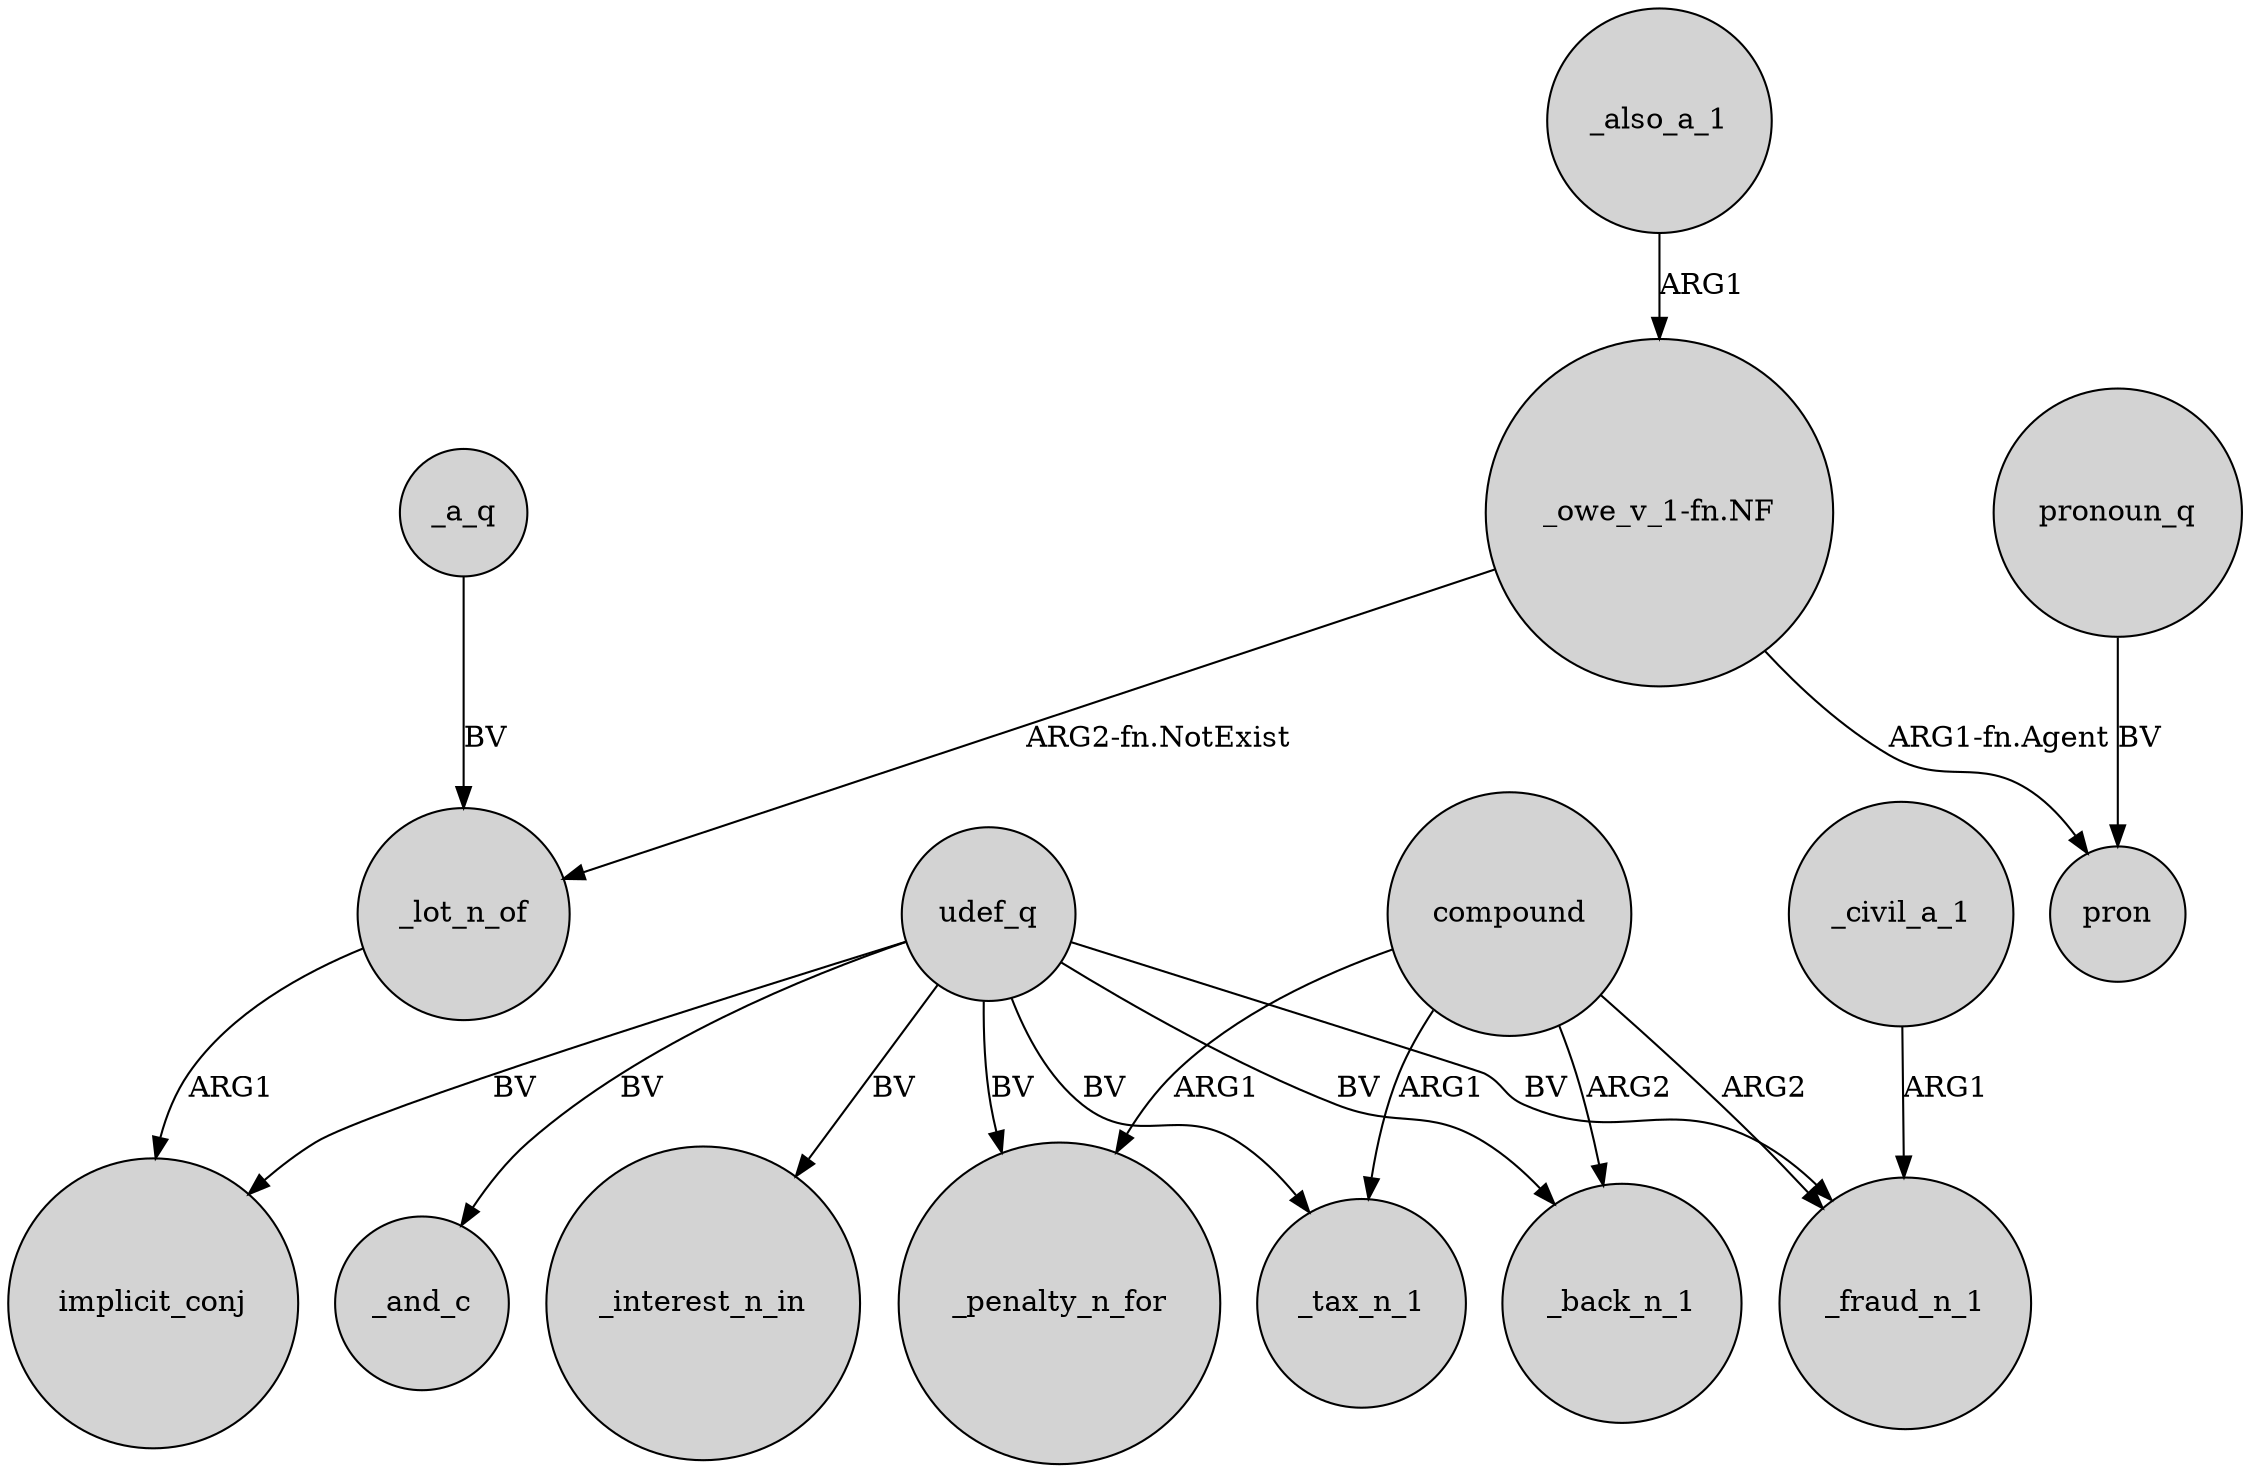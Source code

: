 digraph {
	node [shape=circle style=filled]
	_a_q -> _lot_n_of [label=BV]
	udef_q -> _tax_n_1 [label=BV]
	_also_a_1 -> "_owe_v_1-fn.NF" [label=ARG1]
	_lot_n_of -> implicit_conj [label=ARG1]
	udef_q -> _penalty_n_for [label=BV]
	udef_q -> _interest_n_in [label=BV]
	"_owe_v_1-fn.NF" -> pron [label="ARG1-fn.Agent"]
	udef_q -> implicit_conj [label=BV]
	compound -> _tax_n_1 [label=ARG1]
	compound -> _back_n_1 [label=ARG2]
	udef_q -> _and_c [label=BV]
	udef_q -> _back_n_1 [label=BV]
	"_owe_v_1-fn.NF" -> _lot_n_of [label="ARG2-fn.NotExist"]
	udef_q -> _fraud_n_1 [label=BV]
	_civil_a_1 -> _fraud_n_1 [label=ARG1]
	compound -> _fraud_n_1 [label=ARG2]
	compound -> _penalty_n_for [label=ARG1]
	pronoun_q -> pron [label=BV]
}
